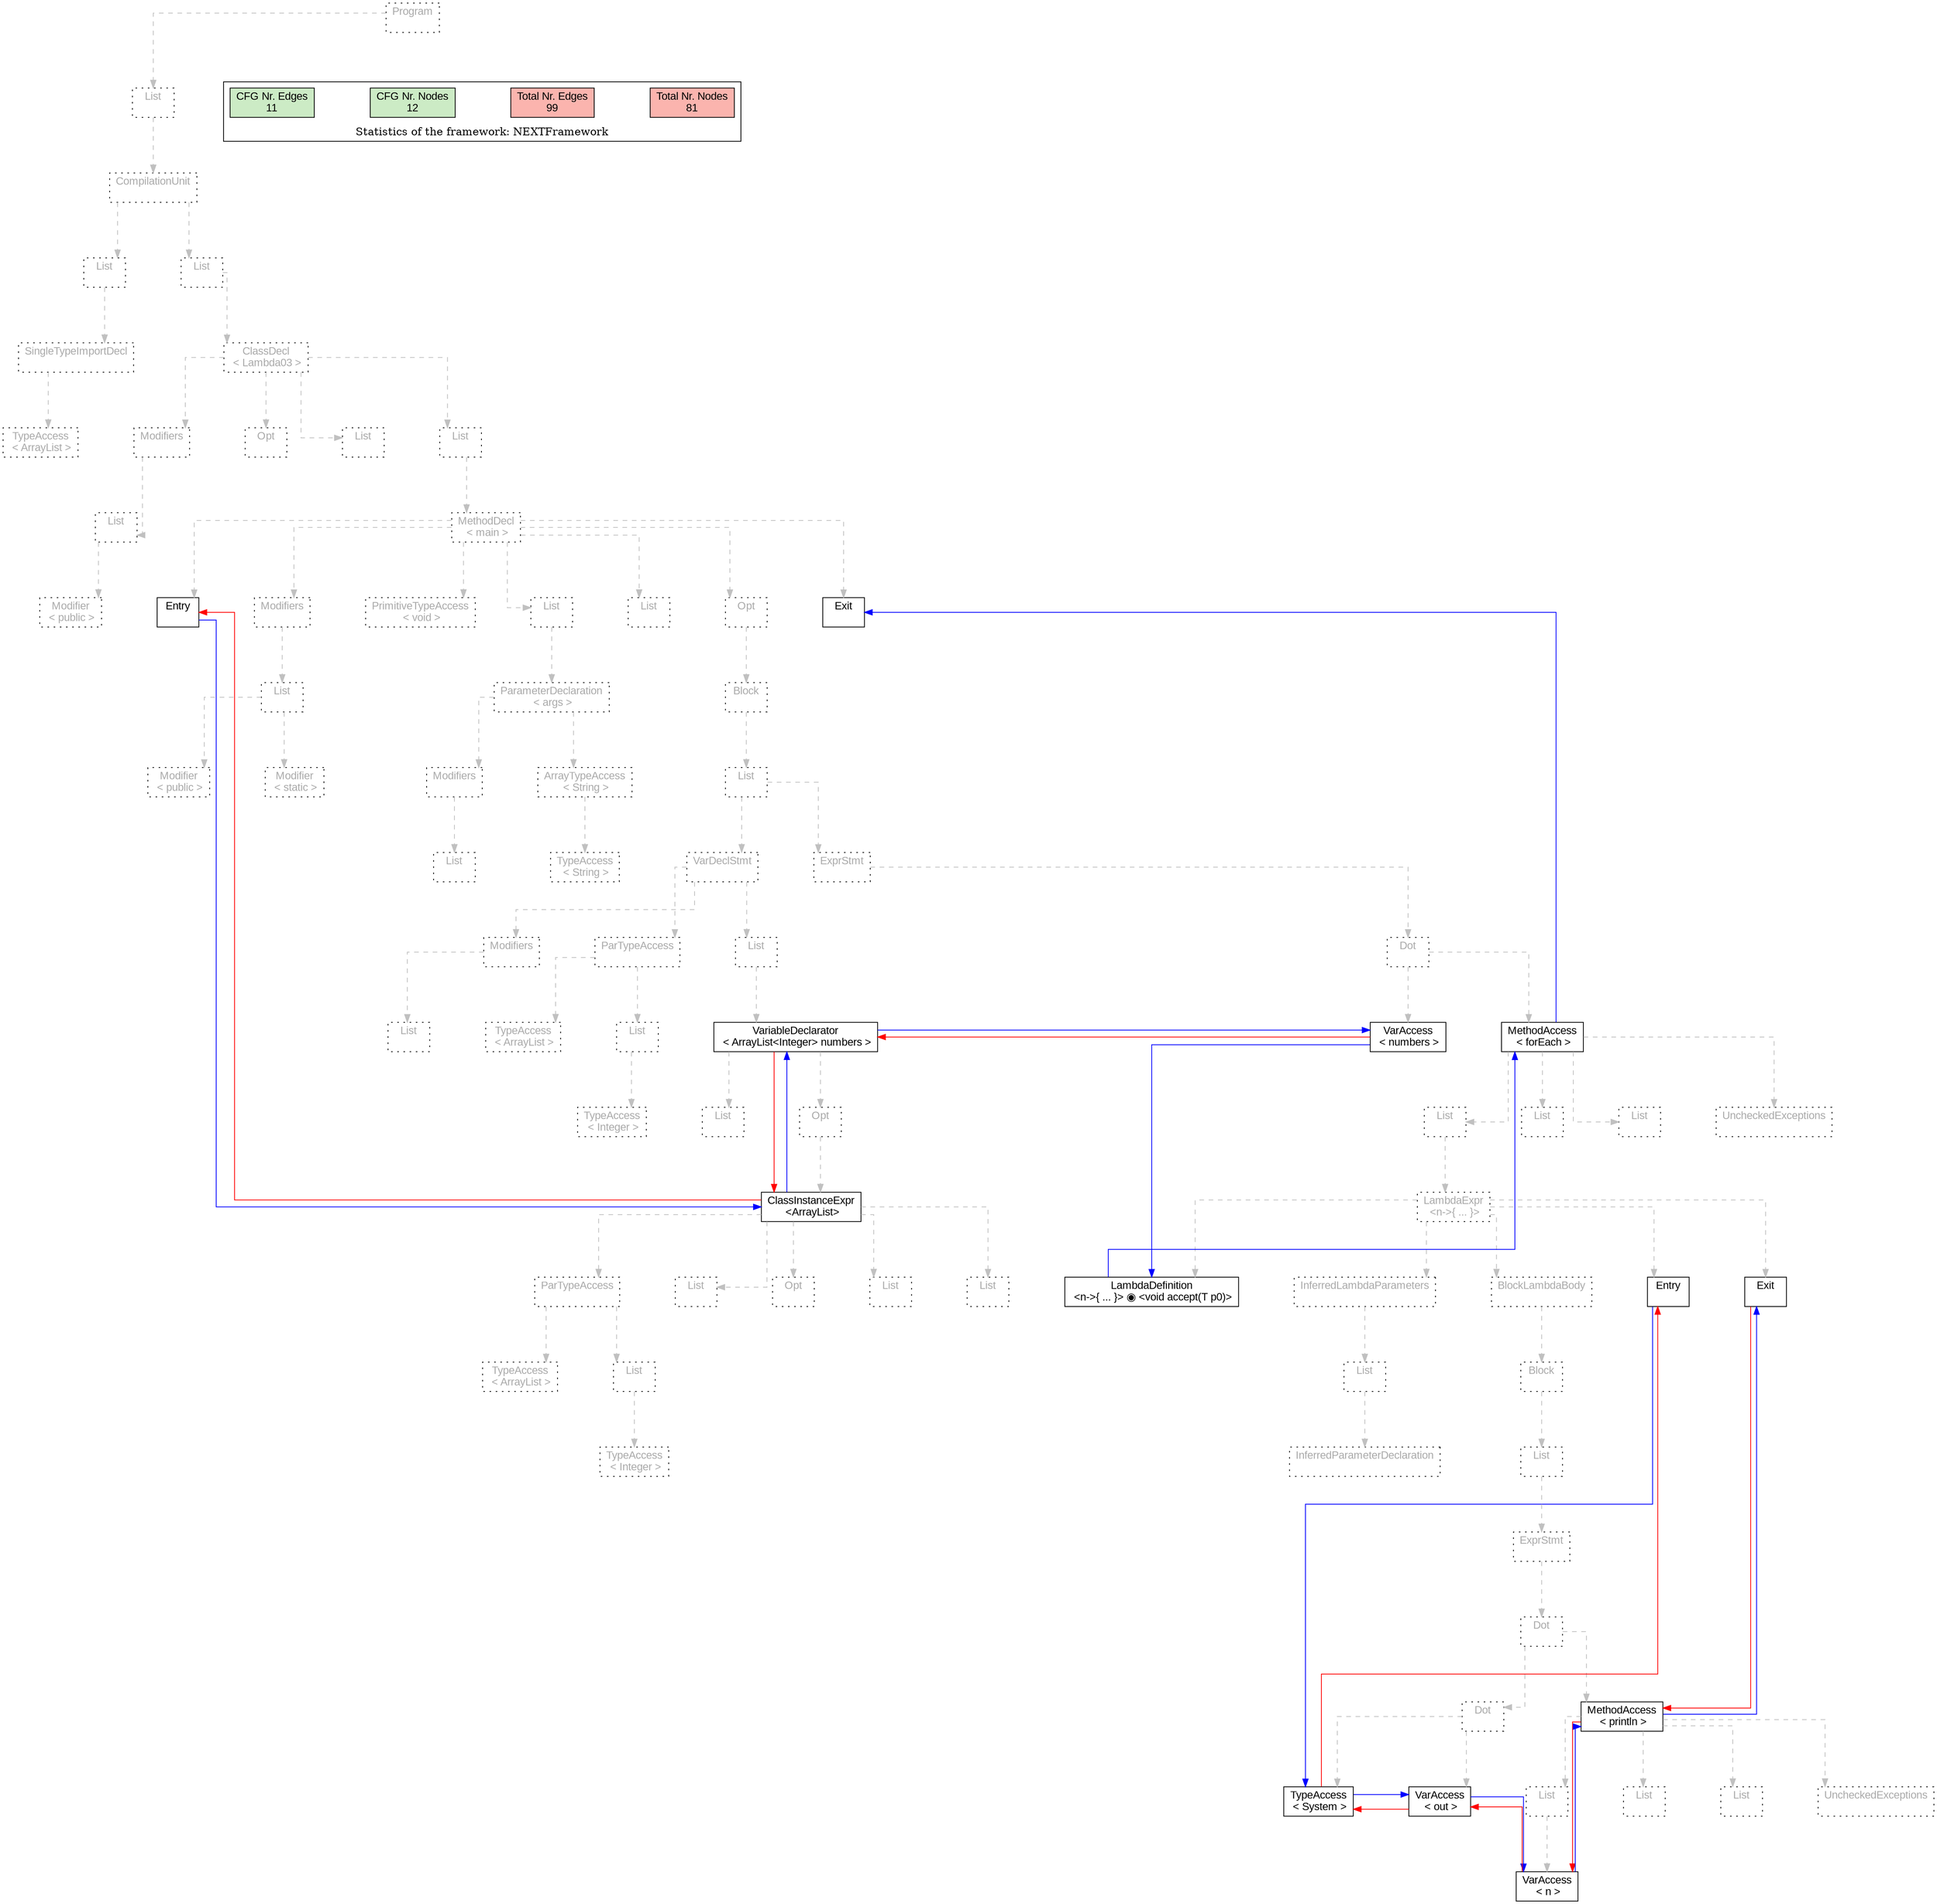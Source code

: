digraph G {
graph [splines=ortho, nodesep="1", ranksep="1"]
node [shape=rect, fontname=Arial];
{ rank = same; "Program[0]"}
{ rank = same; "List[1]"}
{ rank = same; "CompilationUnit[2]"}
{ rank = same; "List[3]"; "List[6]"}
{ rank = same; "SingleTypeImportDecl[4]"; "ClassDecl[7]"}
{ rank = same; "TypeAccess[5]"; "Modifiers[8]"; "Opt[11]"; "List[12]"; "List[13]"}
{ rank = same; "List[9]"; "MethodDecl[14]"}
{ rank = same; "Modifier[10]"; "Entry[15]"; "Modifiers[16]"; "PrimitiveTypeAccess[20]"; "List[21]"; "List[27]"; "Opt[28]"; "Exit[29]"}
{ rank = same; "List[17]"; "ParameterDeclaration[22]"; "Block[29]"}
{ rank = same; "Modifier[18]"; "Modifier[19]"; "Modifiers[23]"; "ArrayTypeAccess[25]"; "List[30]"}
{ rank = same; "List[24]"; "TypeAccess[26]"; "VarDeclStmt[31]"; "ExprStmt[51]"}
{ rank = same; "Modifiers[32]"; "ParTypeAccess[34]"; "List[38]"; "Dot[52]"}
{ rank = same; "List[33]"; "TypeAccess[35]"; "List[36]"; "VariableDeclarator[39]"; "VarAccess[53]"; "MethodAccess[54]"}
{ rank = same; "TypeAccess[37]"; "List[40]"; "Opt[41]"; "List[56]"; "List[77]"; "List[78]"; "UncheckedExceptions[55]"}
{ rank = same; "ClassInstanceExpr[42]"; "LambdaExpr[57]"}
{ rank = same; "ParTypeAccess[43]"; "List[47]"; "Opt[48]"; "List[49]"; "List[50]"; "InferredLambdaParameters[60]"; "BlockLambdaBody[63]"; "Entry[59]"; "Exit[77]"; "LambdaDefinition[58]"}
{ rank = same; "TypeAccess[44]"; "List[45]"; "List[61]"; "Block[64]"}
{ rank = same; "TypeAccess[46]"; "InferredParameterDeclaration[62]"; "List[65]"}
{ rank = same; "ExprStmt[66]"}
{ rank = same; "Dot[67]"}
{ rank = same; "Dot[68]"; "MethodAccess[71]"}
{ rank = same; "TypeAccess[69]"; "VarAccess[70]"; "List[73]"; "List[75]"; "List[76]"; "UncheckedExceptions[72]"}
{ rank = same; "VarAccess[74]"}
"Program[0]" [label="Program\n ", style= dotted   fillcolor="#eeeeee" fontcolor="#aaaaaa"  ]
"List[1]" [label="List\n ", style= dotted   fillcolor="#eeeeee" fontcolor="#aaaaaa"  ]
"CompilationUnit[2]" [label="CompilationUnit\n ", style= dotted   fillcolor="#eeeeee" fontcolor="#aaaaaa"  ]
"List[3]" [label="List\n ", style= dotted   fillcolor="#eeeeee" fontcolor="#aaaaaa"  ]
"SingleTypeImportDecl[4]" [label="SingleTypeImportDecl\n ", style= dotted   fillcolor="#eeeeee" fontcolor="#aaaaaa"  ]
"TypeAccess[5]" [label="TypeAccess\n < ArrayList >", style= dotted   fillcolor="#eeeeee" fontcolor="#aaaaaa"  ]
"List[6]" [label="List\n ", style= dotted   fillcolor="#eeeeee" fontcolor="#aaaaaa"  ]
"ClassDecl[7]" [label="ClassDecl\n < Lambda03 >", style= dotted   fillcolor="#eeeeee" fontcolor="#aaaaaa"  ]
"Modifiers[8]" [label="Modifiers\n ", style= dotted   fillcolor="#eeeeee" fontcolor="#aaaaaa"  ]
"List[9]" [label="List\n ", style= dotted   fillcolor="#eeeeee" fontcolor="#aaaaaa"  ]
"Modifier[10]" [label="Modifier\n < public >", style= dotted   fillcolor="#eeeeee" fontcolor="#aaaaaa"  ]
"Opt[11]" [label="Opt\n ", style= dotted   fillcolor="#eeeeee" fontcolor="#aaaaaa"  ]
"List[12]" [label="List\n ", style= dotted   fillcolor="#eeeeee" fontcolor="#aaaaaa"  ]
"List[13]" [label="List\n ", style= dotted   fillcolor="#eeeeee" fontcolor="#aaaaaa"  ]
"MethodDecl[14]" [label="MethodDecl\n < main >", style= dotted   fillcolor="#eeeeee" fontcolor="#aaaaaa"  ]
"Entry[15]" [label="Entry\n ", fillcolor=white   style=filled  ]
"Modifiers[16]" [label="Modifiers\n ", style= dotted   fillcolor="#eeeeee" fontcolor="#aaaaaa"  ]
"List[17]" [label="List\n ", style= dotted   fillcolor="#eeeeee" fontcolor="#aaaaaa"  ]
"Modifier[18]" [label="Modifier\n < public >", style= dotted   fillcolor="#eeeeee" fontcolor="#aaaaaa"  ]
"Modifier[19]" [label="Modifier\n < static >", style= dotted   fillcolor="#eeeeee" fontcolor="#aaaaaa"  ]
"PrimitiveTypeAccess[20]" [label="PrimitiveTypeAccess\n < void >", style= dotted   fillcolor="#eeeeee" fontcolor="#aaaaaa"  ]
"List[21]" [label="List\n ", style= dotted   fillcolor="#eeeeee" fontcolor="#aaaaaa"  ]
"ParameterDeclaration[22]" [label="ParameterDeclaration\n < args >", style= dotted   fillcolor="#eeeeee" fontcolor="#aaaaaa"  ]
"Modifiers[23]" [label="Modifiers\n ", style= dotted   fillcolor="#eeeeee" fontcolor="#aaaaaa"  ]
"List[24]" [label="List\n ", style= dotted   fillcolor="#eeeeee" fontcolor="#aaaaaa"  ]
"ArrayTypeAccess[25]" [label="ArrayTypeAccess\n < String >", style= dotted   fillcolor="#eeeeee" fontcolor="#aaaaaa"  ]
"TypeAccess[26]" [label="TypeAccess\n < String >", style= dotted   fillcolor="#eeeeee" fontcolor="#aaaaaa"  ]
"List[27]" [label="List\n ", style= dotted   fillcolor="#eeeeee" fontcolor="#aaaaaa"  ]
"Opt[28]" [label="Opt\n ", style= dotted   fillcolor="#eeeeee" fontcolor="#aaaaaa"  ]
"Block[29]" [label="Block\n ", style= dotted   fillcolor="#eeeeee" fontcolor="#aaaaaa"  ]
"List[30]" [label="List\n ", style= dotted   fillcolor="#eeeeee" fontcolor="#aaaaaa"  ]
"VarDeclStmt[31]" [label="VarDeclStmt\n ", style= dotted   fillcolor="#eeeeee" fontcolor="#aaaaaa"  ]
"Modifiers[32]" [label="Modifiers\n ", style= dotted   fillcolor="#eeeeee" fontcolor="#aaaaaa"  ]
"List[33]" [label="List\n ", style= dotted   fillcolor="#eeeeee" fontcolor="#aaaaaa"  ]
"ParTypeAccess[34]" [label="ParTypeAccess\n ", style= dotted   fillcolor="#eeeeee" fontcolor="#aaaaaa"  ]
"TypeAccess[35]" [label="TypeAccess\n < ArrayList >", style= dotted   fillcolor="#eeeeee" fontcolor="#aaaaaa"  ]
"List[36]" [label="List\n ", style= dotted   fillcolor="#eeeeee" fontcolor="#aaaaaa"  ]
"TypeAccess[37]" [label="TypeAccess\n < Integer >", style= dotted   fillcolor="#eeeeee" fontcolor="#aaaaaa"  ]
"List[38]" [label="List\n ", style= dotted   fillcolor="#eeeeee" fontcolor="#aaaaaa"  ]
"VariableDeclarator[39]" [label="VariableDeclarator\n < ArrayList<Integer> numbers >", fillcolor=white   style=filled  ]
"List[40]" [label="List\n ", style= dotted   fillcolor="#eeeeee" fontcolor="#aaaaaa"  ]
"Opt[41]" [label="Opt\n ", style= dotted   fillcolor="#eeeeee" fontcolor="#aaaaaa"  ]
"ClassInstanceExpr[42]" [label="ClassInstanceExpr\n <ArrayList>", fillcolor=white   style=filled  ]
"ParTypeAccess[43]" [label="ParTypeAccess\n ", style= dotted   fillcolor="#eeeeee" fontcolor="#aaaaaa"  ]
"TypeAccess[44]" [label="TypeAccess\n < ArrayList >", style= dotted   fillcolor="#eeeeee" fontcolor="#aaaaaa"  ]
"List[45]" [label="List\n ", style= dotted   fillcolor="#eeeeee" fontcolor="#aaaaaa"  ]
"TypeAccess[46]" [label="TypeAccess\n < Integer >", style= dotted   fillcolor="#eeeeee" fontcolor="#aaaaaa"  ]
"List[47]" [label="List\n ", style= dotted   fillcolor="#eeeeee" fontcolor="#aaaaaa"  ]
"Opt[48]" [label="Opt\n ", style= dotted   fillcolor="#eeeeee" fontcolor="#aaaaaa"  ]
"List[49]" [label="List\n ", style= dotted   fillcolor="#eeeeee" fontcolor="#aaaaaa"  ]
"List[50]" [label="List\n ", style= dotted   fillcolor="#eeeeee" fontcolor="#aaaaaa"  ]
"ExprStmt[51]" [label="ExprStmt\n ", style= dotted   fillcolor="#eeeeee" fontcolor="#aaaaaa"  ]
"Dot[52]" [label="Dot\n ", style= dotted   fillcolor="#eeeeee" fontcolor="#aaaaaa"  ]
"VarAccess[53]" [label="VarAccess\n < numbers >", fillcolor=white   style=filled  ]
"MethodAccess[54]" [label="MethodAccess\n < forEach >", fillcolor=white   style=filled  ]
"List[56]" [label="List\n ", style= dotted   fillcolor="#eeeeee" fontcolor="#aaaaaa"  ]
"LambdaExpr[57]" [label="LambdaExpr\n <n->{ ... }>", style= dotted   fillcolor="#eeeeee" fontcolor="#aaaaaa"  ]
"InferredLambdaParameters[60]" [label="InferredLambdaParameters\n ", style= dotted   fillcolor="#eeeeee" fontcolor="#aaaaaa"  ]
"List[61]" [label="List\n ", style= dotted   fillcolor="#eeeeee" fontcolor="#aaaaaa"  ]
"InferredParameterDeclaration[62]" [label="InferredParameterDeclaration\n ", style= dotted   fillcolor="#eeeeee" fontcolor="#aaaaaa"  ]
"BlockLambdaBody[63]" [label="BlockLambdaBody\n ", style= dotted   fillcolor="#eeeeee" fontcolor="#aaaaaa"  ]
"Block[64]" [label="Block\n ", style= dotted   fillcolor="#eeeeee" fontcolor="#aaaaaa"  ]
"List[65]" [label="List\n ", style= dotted   fillcolor="#eeeeee" fontcolor="#aaaaaa"  ]
"ExprStmt[66]" [label="ExprStmt\n ", style= dotted   fillcolor="#eeeeee" fontcolor="#aaaaaa"  ]
"Dot[67]" [label="Dot\n ", style= dotted   fillcolor="#eeeeee" fontcolor="#aaaaaa"  ]
"Dot[68]" [label="Dot\n ", style= dotted   fillcolor="#eeeeee" fontcolor="#aaaaaa"  ]
"TypeAccess[69]" [label="TypeAccess\n < System >", fillcolor=white   style=filled  ]
"VarAccess[70]" [label="VarAccess\n < out >", fillcolor=white   style=filled  ]
"MethodAccess[71]" [label="MethodAccess\n < println >", fillcolor=white   style=filled  ]
"List[73]" [label="List\n ", style= dotted   fillcolor="#eeeeee" fontcolor="#aaaaaa"  ]
"VarAccess[74]" [label="VarAccess\n < n >", fillcolor=white   style=filled  ]
"List[75]" [label="List\n ", style= dotted   fillcolor="#eeeeee" fontcolor="#aaaaaa"  ]
"List[76]" [label="List\n ", style= dotted   fillcolor="#eeeeee" fontcolor="#aaaaaa"  ]
"UncheckedExceptions[72]" [label="UncheckedExceptions\n ", style= dotted   fillcolor="#eeeeee" fontcolor="#aaaaaa"  ]
"Entry[59]" [label="Entry\n ", fillcolor=white   style=filled  ]
"Exit[77]" [label="Exit\n ", fillcolor=white   style=filled  ]
"LambdaDefinition[58]" [label="LambdaDefinition\n <n->{ ... }> ◉ <void accept(T p0)>", fillcolor=white   style=filled  ]
"List[77]" [label="List\n ", style= dotted   fillcolor="#eeeeee" fontcolor="#aaaaaa"  ]
"List[78]" [label="List\n ", style= dotted   fillcolor="#eeeeee" fontcolor="#aaaaaa"  ]
"UncheckedExceptions[55]" [label="UncheckedExceptions\n ", style= dotted   fillcolor="#eeeeee" fontcolor="#aaaaaa"  ]
"Exit[29]" [label="Exit\n ", fillcolor=white   style=filled  ]
"SingleTypeImportDecl[4]" -> "TypeAccess[5]" [style=dashed, color=gray]
"List[3]" -> "SingleTypeImportDecl[4]" [style=dashed, color=gray]
"CompilationUnit[2]" -> "List[3]" [style=dashed, color=gray]
"List[9]" -> "Modifier[10]" [style=dashed, color=gray]
"Modifiers[8]" -> "List[9]" [style=dashed, color=gray]
"ClassDecl[7]" -> "Modifiers[8]" [style=dashed, color=gray]
"ClassDecl[7]" -> "Opt[11]" [style=dashed, color=gray]
"ClassDecl[7]" -> "List[12]" [style=dashed, color=gray]
"MethodDecl[14]" -> "Entry[15]" [style=dashed, color=gray]
"List[17]" -> "Modifier[18]" [style=dashed, color=gray]
"List[17]" -> "Modifier[19]" [style=dashed, color=gray]
"Modifiers[16]" -> "List[17]" [style=dashed, color=gray]
"MethodDecl[14]" -> "Modifiers[16]" [style=dashed, color=gray]
"MethodDecl[14]" -> "PrimitiveTypeAccess[20]" [style=dashed, color=gray]
"Modifiers[23]" -> "List[24]" [style=dashed, color=gray]
"ParameterDeclaration[22]" -> "Modifiers[23]" [style=dashed, color=gray]
"ArrayTypeAccess[25]" -> "TypeAccess[26]" [style=dashed, color=gray]
"ParameterDeclaration[22]" -> "ArrayTypeAccess[25]" [style=dashed, color=gray]
"List[21]" -> "ParameterDeclaration[22]" [style=dashed, color=gray]
"MethodDecl[14]" -> "List[21]" [style=dashed, color=gray]
"MethodDecl[14]" -> "List[27]" [style=dashed, color=gray]
"Modifiers[32]" -> "List[33]" [style=dashed, color=gray]
"VarDeclStmt[31]" -> "Modifiers[32]" [style=dashed, color=gray]
"ParTypeAccess[34]" -> "TypeAccess[35]" [style=dashed, color=gray]
"List[36]" -> "TypeAccess[37]" [style=dashed, color=gray]
"ParTypeAccess[34]" -> "List[36]" [style=dashed, color=gray]
"VarDeclStmt[31]" -> "ParTypeAccess[34]" [style=dashed, color=gray]
"VariableDeclarator[39]" -> "List[40]" [style=dashed, color=gray]
"ParTypeAccess[43]" -> "TypeAccess[44]" [style=dashed, color=gray]
"List[45]" -> "TypeAccess[46]" [style=dashed, color=gray]
"ParTypeAccess[43]" -> "List[45]" [style=dashed, color=gray]
"ClassInstanceExpr[42]" -> "ParTypeAccess[43]" [style=dashed, color=gray]
"ClassInstanceExpr[42]" -> "List[47]" [style=dashed, color=gray]
"ClassInstanceExpr[42]" -> "Opt[48]" [style=dashed, color=gray]
"ClassInstanceExpr[42]" -> "List[49]" [style=dashed, color=gray]
"ClassInstanceExpr[42]" -> "List[50]" [style=dashed, color=gray]
"Opt[41]" -> "ClassInstanceExpr[42]" [style=dashed, color=gray]
"VariableDeclarator[39]" -> "Opt[41]" [style=dashed, color=gray]
"List[38]" -> "VariableDeclarator[39]" [style=dashed, color=gray]
"VarDeclStmt[31]" -> "List[38]" [style=dashed, color=gray]
"List[30]" -> "VarDeclStmt[31]" [style=dashed, color=gray]
"Dot[52]" -> "VarAccess[53]" [style=dashed, color=gray]
"List[61]" -> "InferredParameterDeclaration[62]" [style=dashed, color=gray]
"InferredLambdaParameters[60]" -> "List[61]" [style=dashed, color=gray]
"LambdaExpr[57]" -> "InferredLambdaParameters[60]" [style=dashed, color=gray]
"Dot[68]" -> "TypeAccess[69]" [style=dashed, color=gray]
"Dot[68]" -> "VarAccess[70]" [style=dashed, color=gray]
"Dot[67]" -> "Dot[68]" [style=dashed, color=gray]
"List[73]" -> "VarAccess[74]" [style=dashed, color=gray]
"MethodAccess[71]" -> "List[73]" [style=dashed, color=gray]
"MethodAccess[71]" -> "List[75]" [style=dashed, color=gray]
"MethodAccess[71]" -> "List[76]" [style=dashed, color=gray]
"MethodAccess[71]" -> "UncheckedExceptions[72]" [style=dashed, color=gray]
"Dot[67]" -> "MethodAccess[71]" [style=dashed, color=gray]
"ExprStmt[66]" -> "Dot[67]" [style=dashed, color=gray]
"List[65]" -> "ExprStmt[66]" [style=dashed, color=gray]
"Block[64]" -> "List[65]" [style=dashed, color=gray]
"BlockLambdaBody[63]" -> "Block[64]" [style=dashed, color=gray]
"LambdaExpr[57]" -> "BlockLambdaBody[63]" [style=dashed, color=gray]
"LambdaExpr[57]" -> "Entry[59]" [style=dashed, color=gray]
"LambdaExpr[57]" -> "Exit[77]" [style=dashed, color=gray]
"LambdaExpr[57]" -> "LambdaDefinition[58]" [style=dashed, color=gray]
"List[56]" -> "LambdaExpr[57]" [style=dashed, color=gray]
"MethodAccess[54]" -> "List[56]" [style=dashed, color=gray]
"MethodAccess[54]" -> "List[77]" [style=dashed, color=gray]
"MethodAccess[54]" -> "List[78]" [style=dashed, color=gray]
"MethodAccess[54]" -> "UncheckedExceptions[55]" [style=dashed, color=gray]
"Dot[52]" -> "MethodAccess[54]" [style=dashed, color=gray]
"ExprStmt[51]" -> "Dot[52]" [style=dashed, color=gray]
"List[30]" -> "ExprStmt[51]" [style=dashed, color=gray]
"Block[29]" -> "List[30]" [style=dashed, color=gray]
"Opt[28]" -> "Block[29]" [style=dashed, color=gray]
"MethodDecl[14]" -> "Opt[28]" [style=dashed, color=gray]
"MethodDecl[14]" -> "Exit[29]" [style=dashed, color=gray]
"List[13]" -> "MethodDecl[14]" [style=dashed, color=gray]
"ClassDecl[7]" -> "List[13]" [style=dashed, color=gray]
"List[6]" -> "ClassDecl[7]" [style=dashed, color=gray]
"CompilationUnit[2]" -> "List[6]" [style=dashed, color=gray]
"List[1]" -> "CompilationUnit[2]" [style=dashed, color=gray]
"Program[0]" -> "List[1]" [style=dashed, color=gray]
"MethodAccess[54]" -> "Exit[29]" [color=blue, constraint=false, xlabel=" "] 
"LambdaDefinition[58]" -> "MethodAccess[54]" [color=blue, constraint=false, xlabel=" "] 
"VarAccess[53]" -> "LambdaDefinition[58]" [color=blue, constraint=false, xlabel=" "] 
"VarAccess[53]" -> "VariableDeclarator[39]" [color=red, constraint=false]
"VariableDeclarator[39]" -> "VarAccess[53]" [color=blue, constraint=false, xlabel=" "] 
"VariableDeclarator[39]" -> "ClassInstanceExpr[42]" [color=red, constraint=false]
"ClassInstanceExpr[42]" -> "VariableDeclarator[39]" [color=blue, constraint=false, xlabel=" "] 
"ClassInstanceExpr[42]" -> "Entry[15]" [color=red, constraint=false]
"Entry[15]" -> "ClassInstanceExpr[42]" [color=blue, constraint=false, xlabel=" "] 
"Exit[77]" -> "MethodAccess[71]" [color=red, constraint=false]
"MethodAccess[71]" -> "Exit[77]" [color=blue, constraint=false, xlabel=" "] 
"MethodAccess[71]" -> "VarAccess[74]" [color=red, constraint=false]
"VarAccess[74]" -> "MethodAccess[71]" [color=blue, constraint=false, xlabel=" "] 
"VarAccess[74]" -> "VarAccess[70]" [color=red, constraint=false]
"VarAccess[70]" -> "VarAccess[74]" [color=blue, constraint=false, xlabel=" "] 
"VarAccess[70]" -> "TypeAccess[69]" [color=red, constraint=false]
"TypeAccess[69]" -> "VarAccess[70]" [color=blue, constraint=false, xlabel=" "] 
"TypeAccess[69]" -> "Entry[59]" [color=red, constraint=false]
"Entry[59]" -> "TypeAccess[69]" [color=blue, constraint=false, xlabel=" "] 
"List[3]" -> "List[6]" [style=invis]
"Modifiers[8]" -> "Opt[11]" -> "List[12]" -> "List[13]" [style=invis]
"Entry[15]" -> "Modifiers[16]" -> "PrimitiveTypeAccess[20]" -> "List[21]" -> "List[27]" -> "Opt[28]" -> "Exit[29]" [style=invis]
"Modifier[18]" -> "Modifier[19]" [style=invis]
"Modifiers[23]" -> "ArrayTypeAccess[25]" [style=invis]
"VarDeclStmt[31]" -> "ExprStmt[51]" [style=invis]
"Modifiers[32]" -> "ParTypeAccess[34]" -> "List[38]" [style=invis]
"TypeAccess[35]" -> "List[36]" [style=invis]
"List[40]" -> "Opt[41]" [style=invis]
"ParTypeAccess[43]" -> "List[47]" -> "Opt[48]" [style=invis]
"TypeAccess[44]" -> "List[45]" [style=invis]
"VarAccess[53]" -> "MethodAccess[54]" [style=invis]
"InferredLambdaParameters[60]" -> "BlockLambdaBody[63]" [style=invis]
"Dot[68]" -> "MethodAccess[71]" [style=invis]
"TypeAccess[69]" -> "VarAccess[70]" [style=invis]

subgraph cluster_legend {
{node [style=filled, fillcolor=1, colorscheme="pastel13"]
Nodes [label="Total Nr. Nodes
81", fillcolor=1]
Edges [label="Total Nr. Edges
99", fillcolor=1]
NodesCFG [label="CFG Nr. Nodes
12", fillcolor=3]
EdgesCFG [label="CFG Nr. Edges
11", fillcolor=3]
Nodes-> "Program[0]" -> NodesCFG  [style="invis"]
Edges -> "Program[0]" ->EdgesCFG [style="invis"]}
label = "Statistics of the framework: NEXTFramework"
style="solid"
ranksep=0.05
nodesep=0.01
labelloc = b
len=2
}}